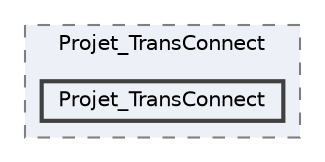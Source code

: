 digraph "C:/Users/TANG/source/repos/Painnier/ProjetC-/Projet_TransConnect/Projet_TransConnect"
{
 // LATEX_PDF_SIZE
  bgcolor="transparent";
  edge [fontname=Helvetica,fontsize=10,labelfontname=Helvetica,labelfontsize=10];
  node [fontname=Helvetica,fontsize=10,shape=box,height=0.2,width=0.4];
  compound=true
  subgraph clusterdir_7b57dc64df953cba632a0635bdd42917 {
    graph [ bgcolor="#edf0f7", pencolor="grey50", label="Projet_TransConnect", fontname=Helvetica,fontsize=10 style="filled,dashed", URL="dir_7b57dc64df953cba632a0635bdd42917.html",tooltip=""]
  dir_022acdcd700c9fe6702cf4c8aab19d05 [label="Projet_TransConnect", fillcolor="#edf0f7", color="grey25", style="filled,bold", URL="dir_022acdcd700c9fe6702cf4c8aab19d05.html",tooltip=""];
  }
}
